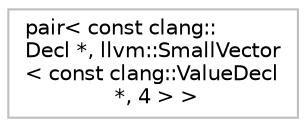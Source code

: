 digraph "Graphical Class Hierarchy"
{
 // LATEX_PDF_SIZE
  bgcolor="transparent";
  edge [fontname="Helvetica",fontsize="10",labelfontname="Helvetica",labelfontsize="10"];
  node [fontname="Helvetica",fontsize="10",shape=record];
  rankdir="LR";
  Node0 [label="pair\< const clang::\lDecl *, llvm::SmallVector\l\< const clang::ValueDecl\l *, 4 \> \>",height=0.2,width=0.4,color="grey75",tooltip=" "];
}
